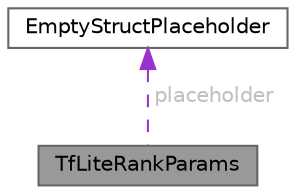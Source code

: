 digraph "TfLiteRankParams"
{
 // LATEX_PDF_SIZE
  bgcolor="transparent";
  edge [fontname=Helvetica,fontsize=10,labelfontname=Helvetica,labelfontsize=10];
  node [fontname=Helvetica,fontsize=10,shape=box,height=0.2,width=0.4];
  Node1 [id="Node000001",label="TfLiteRankParams",height=0.2,width=0.4,color="gray40", fillcolor="grey60", style="filled", fontcolor="black",tooltip=" "];
  Node2 -> Node1 [id="edge2_Node000001_Node000002",dir="back",color="darkorchid3",style="dashed",tooltip=" ",label=" placeholder",fontcolor="grey" ];
  Node2 [id="Node000002",label="EmptyStructPlaceholder",height=0.2,width=0.4,color="gray40", fillcolor="white", style="filled",URL="$struct_empty_struct_placeholder.html",tooltip=" "];
}
